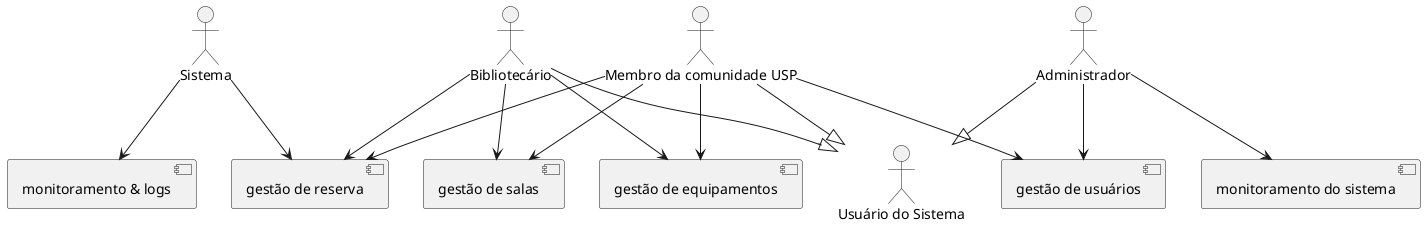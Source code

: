 @startuml
' Atores
actor "Usuário do Sistema" as UsuarioDoSistema
actor "Membro da comunidade USP" as MembroDaComunidadeUSP
actor "Bibliotecário" as Bibliotecario
actor "Administrador" as Administrador
actor "Sistema" as Sistema

' Relações entre atores (conforme diagrama de casos de uso)
MembroDaComunidadeUSP --|> UsuarioDoSistema
Bibliotecario --|> UsuarioDoSistema
Administrador --|> UsuarioDoSistema

' Componentes
component "gestão de reserva"
component "gestão de usuários"
component "gestão de equipamentos"
component "gestão de salas"
component "monitoramento do sistema"
component "monitoramento & logs"

' Relações ator–componente (mesma semântica e sintaxe dos casos de uso)
MembroDaComunidadeUSP --> "gestão de usuários"
MembroDaComunidadeUSP --> "gestão de salas"
MembroDaComunidadeUSP --> "gestão de equipamentos"
MembroDaComunidadeUSP --> "gestão de reserva"

Bibliotecario --> "gestão de salas"
Bibliotecario --> "gestão de equipamentos"
Bibliotecario --> "gestão de reserva"

Administrador --> "gestão de usuários"
Administrador --> "monitoramento do sistema"

Sistema --> "gestão de reserva"
Sistema --> "monitoramento & logs"
@enduml

